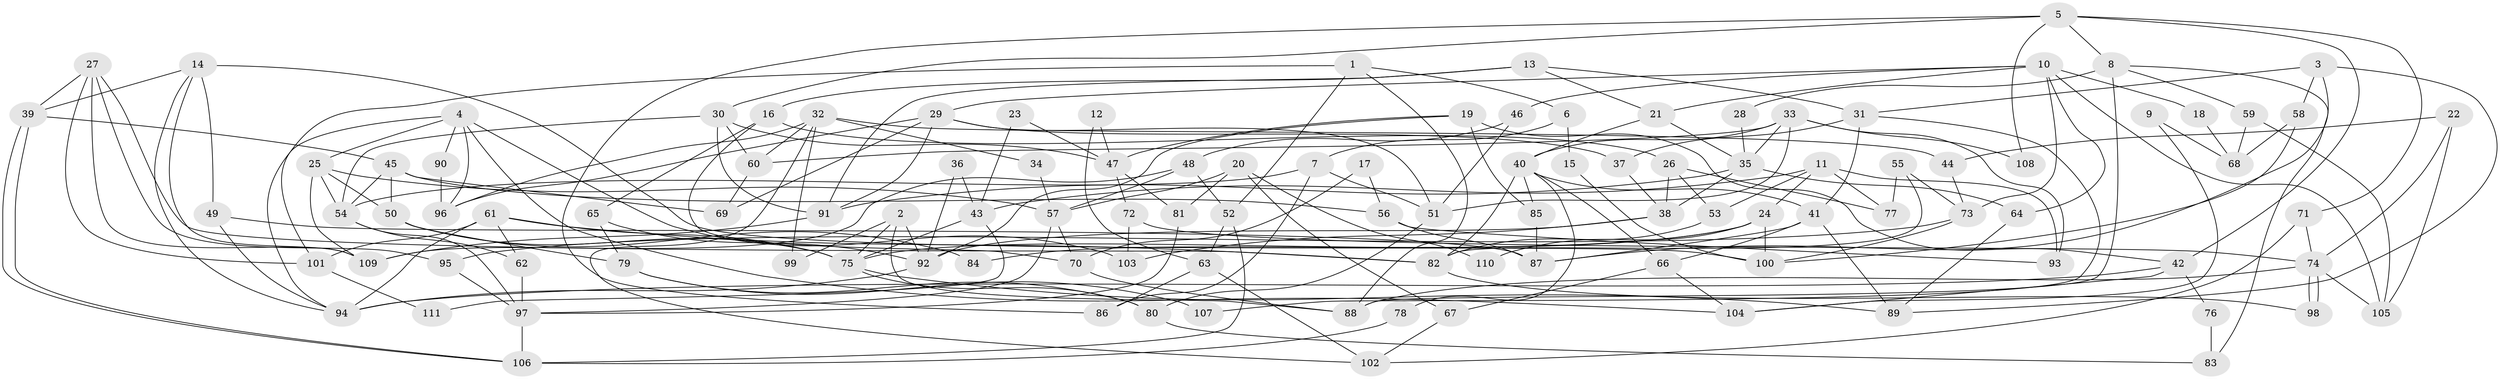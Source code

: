// coarse degree distribution, {7: 0.1111111111111111, 4: 0.125, 9: 0.08333333333333333, 3: 0.2361111111111111, 8: 0.06944444444444445, 6: 0.125, 2: 0.09722222222222222, 5: 0.1388888888888889, 1: 0.013888888888888888}
// Generated by graph-tools (version 1.1) at 2025/24/03/03/25 07:24:02]
// undirected, 111 vertices, 222 edges
graph export_dot {
graph [start="1"]
  node [color=gray90,style=filled];
  1;
  2;
  3;
  4;
  5;
  6;
  7;
  8;
  9;
  10;
  11;
  12;
  13;
  14;
  15;
  16;
  17;
  18;
  19;
  20;
  21;
  22;
  23;
  24;
  25;
  26;
  27;
  28;
  29;
  30;
  31;
  32;
  33;
  34;
  35;
  36;
  37;
  38;
  39;
  40;
  41;
  42;
  43;
  44;
  45;
  46;
  47;
  48;
  49;
  50;
  51;
  52;
  53;
  54;
  55;
  56;
  57;
  58;
  59;
  60;
  61;
  62;
  63;
  64;
  65;
  66;
  67;
  68;
  69;
  70;
  71;
  72;
  73;
  74;
  75;
  76;
  77;
  78;
  79;
  80;
  81;
  82;
  83;
  84;
  85;
  86;
  87;
  88;
  89;
  90;
  91;
  92;
  93;
  94;
  95;
  96;
  97;
  98;
  99;
  100;
  101;
  102;
  103;
  104;
  105;
  106;
  107;
  108;
  109;
  110;
  111;
  1 -- 52;
  1 -- 88;
  1 -- 6;
  1 -- 101;
  2 -- 92;
  2 -- 75;
  2 -- 88;
  2 -- 99;
  3 -- 89;
  3 -- 31;
  3 -- 58;
  3 -- 87;
  4 -- 25;
  4 -- 104;
  4 -- 90;
  4 -- 94;
  4 -- 96;
  4 -- 103;
  5 -- 71;
  5 -- 30;
  5 -- 8;
  5 -- 42;
  5 -- 86;
  5 -- 108;
  6 -- 7;
  6 -- 15;
  7 -- 54;
  7 -- 51;
  7 -- 86;
  8 -- 88;
  8 -- 28;
  8 -- 59;
  8 -- 83;
  9 -- 104;
  9 -- 68;
  10 -- 29;
  10 -- 21;
  10 -- 18;
  10 -- 46;
  10 -- 64;
  10 -- 73;
  10 -- 105;
  11 -- 24;
  11 -- 77;
  11 -- 43;
  11 -- 53;
  11 -- 93;
  12 -- 47;
  12 -- 63;
  13 -- 91;
  13 -- 31;
  13 -- 16;
  13 -- 21;
  14 -- 109;
  14 -- 49;
  14 -- 39;
  14 -- 94;
  14 -- 100;
  15 -- 100;
  16 -- 26;
  16 -- 65;
  16 -- 70;
  17 -- 70;
  17 -- 56;
  18 -- 68;
  19 -- 42;
  19 -- 85;
  19 -- 47;
  19 -- 92;
  20 -- 57;
  20 -- 81;
  20 -- 67;
  20 -- 110;
  21 -- 35;
  21 -- 40;
  22 -- 44;
  22 -- 105;
  22 -- 74;
  23 -- 43;
  23 -- 47;
  24 -- 100;
  24 -- 75;
  24 -- 84;
  24 -- 110;
  25 -- 109;
  25 -- 50;
  25 -- 54;
  25 -- 57;
  26 -- 53;
  26 -- 38;
  26 -- 77;
  27 -- 101;
  27 -- 39;
  27 -- 82;
  27 -- 95;
  27 -- 109;
  28 -- 35;
  29 -- 69;
  29 -- 51;
  29 -- 37;
  29 -- 91;
  29 -- 96;
  30 -- 91;
  30 -- 47;
  30 -- 54;
  30 -- 60;
  31 -- 41;
  31 -- 37;
  31 -- 107;
  32 -- 96;
  32 -- 60;
  32 -- 34;
  32 -- 44;
  32 -- 99;
  32 -- 102;
  33 -- 40;
  33 -- 93;
  33 -- 35;
  33 -- 51;
  33 -- 60;
  33 -- 108;
  34 -- 57;
  35 -- 64;
  35 -- 38;
  35 -- 91;
  36 -- 43;
  36 -- 92;
  37 -- 38;
  38 -- 92;
  38 -- 103;
  39 -- 106;
  39 -- 106;
  39 -- 45;
  40 -- 82;
  40 -- 41;
  40 -- 66;
  40 -- 78;
  40 -- 85;
  41 -- 66;
  41 -- 87;
  41 -- 89;
  42 -- 94;
  42 -- 76;
  42 -- 104;
  43 -- 75;
  43 -- 111;
  44 -- 73;
  45 -- 54;
  45 -- 50;
  45 -- 56;
  45 -- 69;
  46 -- 48;
  46 -- 51;
  47 -- 72;
  47 -- 81;
  48 -- 57;
  48 -- 109;
  48 -- 52;
  49 -- 87;
  49 -- 94;
  50 -- 79;
  50 -- 75;
  50 -- 84;
  51 -- 80;
  52 -- 106;
  52 -- 63;
  53 -- 82;
  54 -- 62;
  54 -- 97;
  55 -- 73;
  55 -- 82;
  55 -- 77;
  56 -- 87;
  56 -- 93;
  57 -- 70;
  57 -- 97;
  58 -- 100;
  58 -- 68;
  59 -- 105;
  59 -- 68;
  60 -- 69;
  61 -- 94;
  61 -- 62;
  61 -- 75;
  61 -- 82;
  61 -- 101;
  62 -- 97;
  63 -- 86;
  63 -- 102;
  64 -- 89;
  65 -- 92;
  65 -- 79;
  66 -- 67;
  66 -- 104;
  67 -- 102;
  70 -- 88;
  71 -- 102;
  71 -- 74;
  72 -- 74;
  72 -- 103;
  73 -- 95;
  73 -- 100;
  74 -- 98;
  74 -- 98;
  74 -- 88;
  74 -- 105;
  75 -- 80;
  75 -- 89;
  76 -- 83;
  78 -- 106;
  79 -- 80;
  79 -- 107;
  80 -- 83;
  81 -- 97;
  82 -- 98;
  85 -- 87;
  90 -- 96;
  91 -- 109;
  92 -- 94;
  95 -- 97;
  97 -- 106;
  101 -- 111;
}
